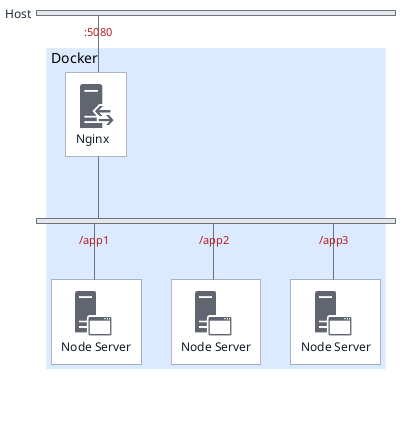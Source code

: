 @startuml

<style>
nwdiagDiagram {
  network {
    BackGroundColor #E5E7EB
    LineColor #6B7280
    FontColor #1F2937
  }
  arrow {
    FontColor #B91C1C
    LineColor #6B7280
  }
  server {
    BackGroundColor #ffffff
    LineColor #6B7280
    FontColor #111827
  }
  group {
    BackGroundColor #DBEAFE
    FontSize 14
  }
}
</style>

skinparam shadowing false
skinparam defaultTextAlignment center

!include <office/Servers/application_server>
!include <office/Servers/reverse_proxy>

nwdiag {

  group {
    description = "Docker"
    nginx
    node1
    node2
    node3
  }

  network host {
    description = "Host"
    width = full
    nginx [description=" <$reverse_proxy>\nNginx" address = ":5080"]
  }

  network backend {
    description = ""
    width = full
    nginx
    node1 [description="    <$application_server>\nNode Server" address = "/app1"]
    node2 [description="    <$application_server>\nNode Server" address = "/app2"]
    node3 [description="    <$application_server>\nNode Server" address = "/app3"]
  }
}
@enduml
